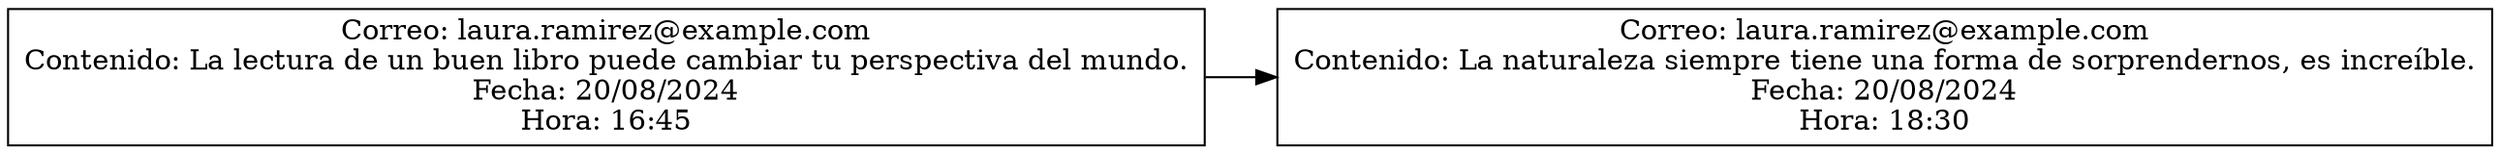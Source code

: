 digraph G {
    node [shape=record];
    rankdir=LR;
    node0 [label="{Correo: laura.ramirez@example.com\nContenido: La lectura de un buen libro puede cambiar tu perspectiva del mundo.\nFecha: 20/08/2024\nHora: 16:45}"];
    node1 [label="{Correo: laura.ramirez@example.com\nContenido: La naturaleza siempre tiene una forma de sorprendernos, es increíble.\nFecha: 20/08/2024\nHora: 18:30}"];
    node0 -> node1;
}
